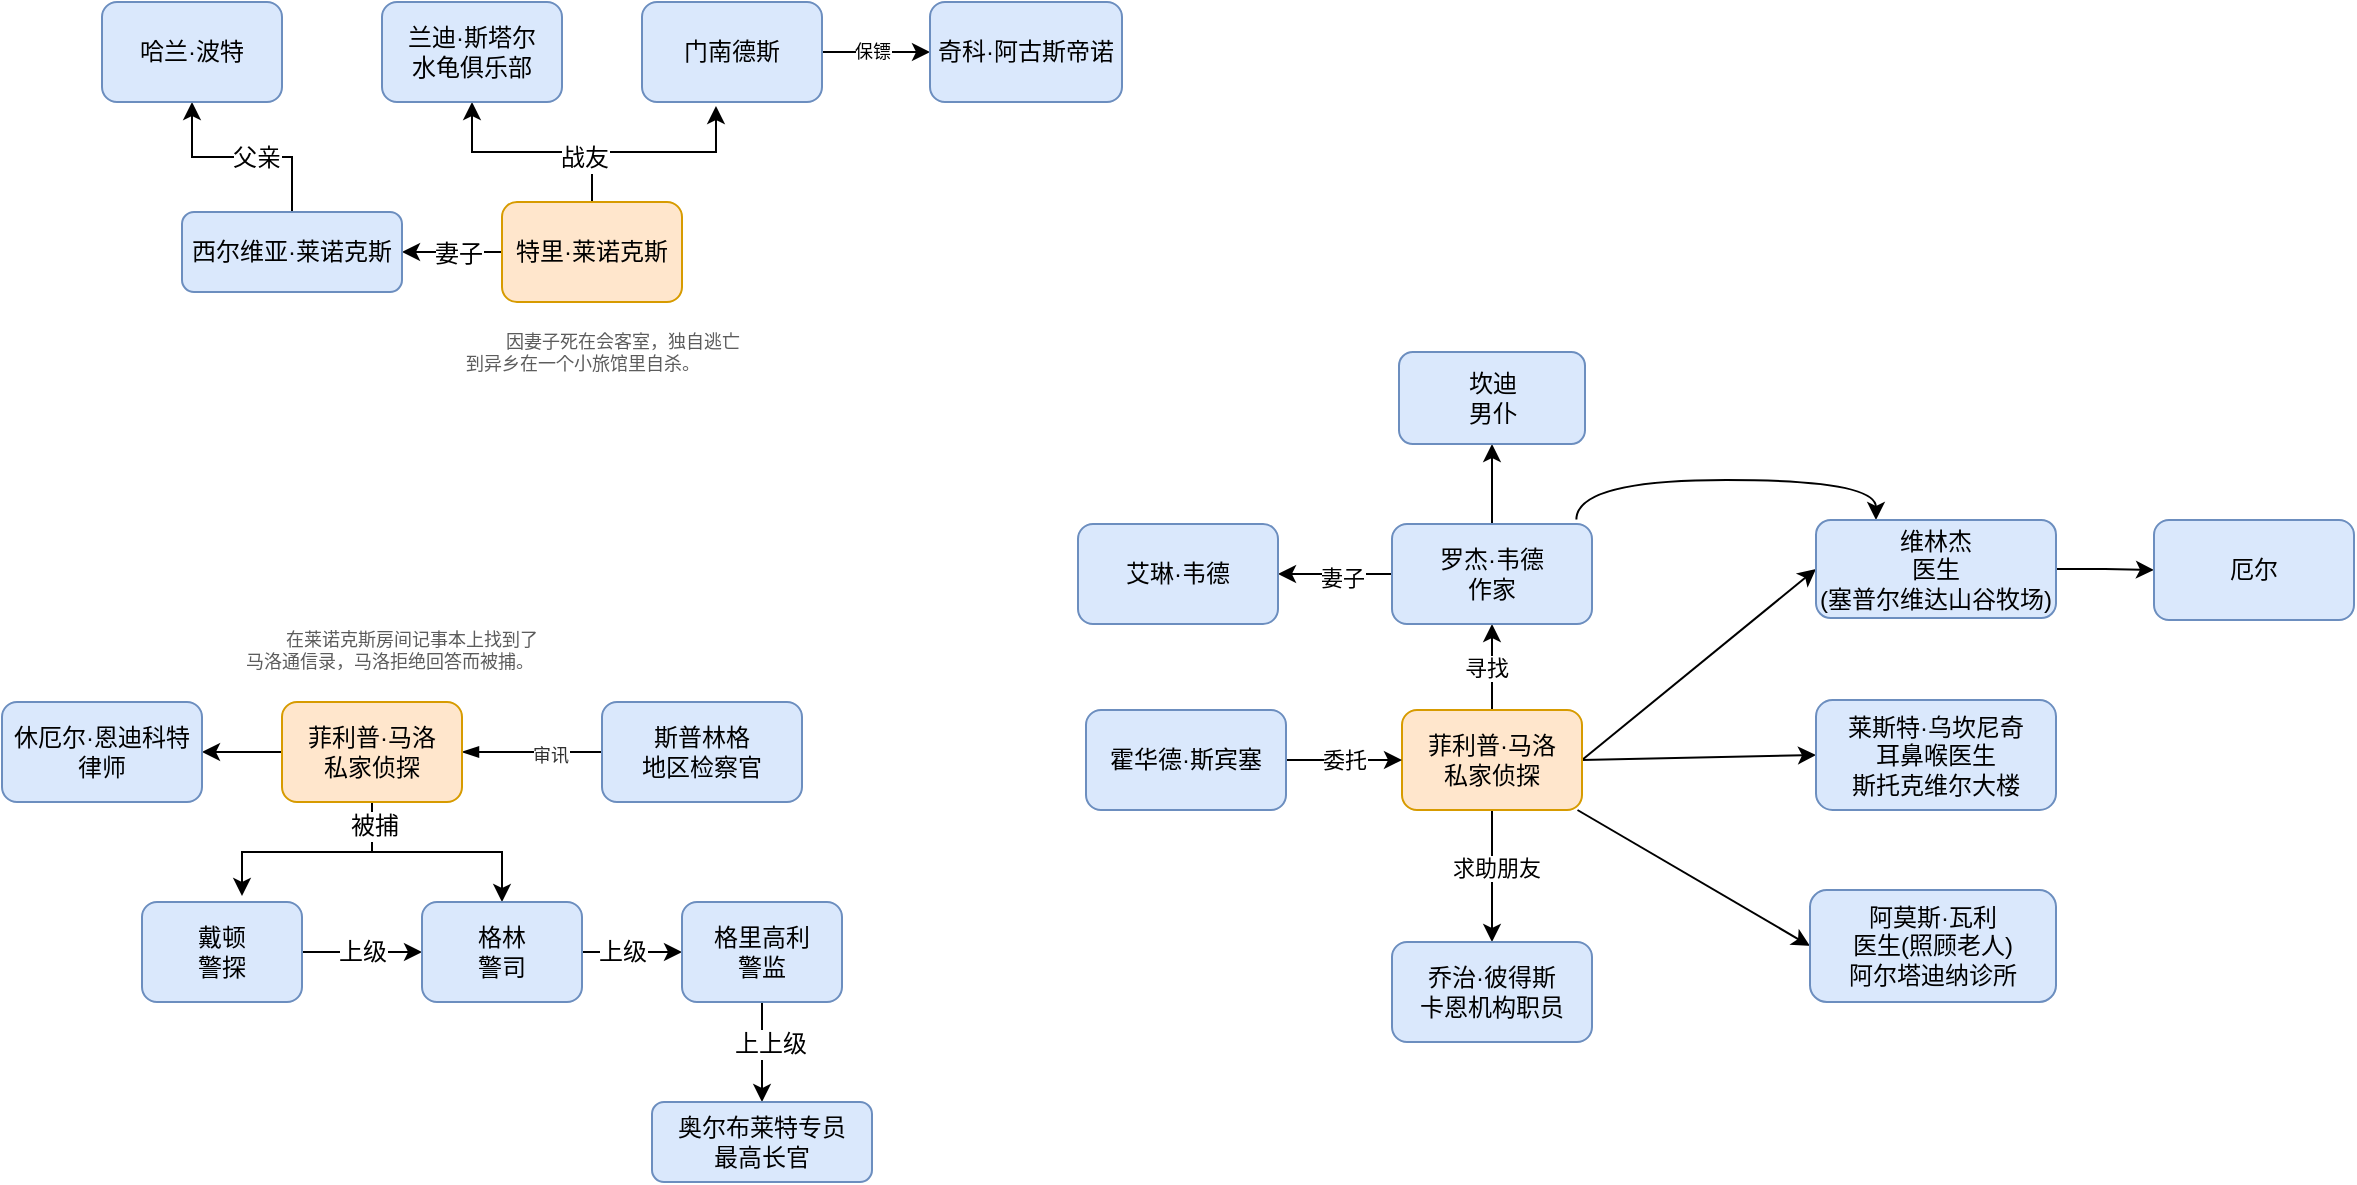 <mxfile version="16.5.6" type="github">
  <diagram id="CegL4EQW-R6RfhR35Qjw" name="Page-1">
    <mxGraphModel dx="1521" dy="383" grid="0" gridSize="10" guides="1" tooltips="1" connect="1" arrows="1" fold="1" page="1" pageScale="1" pageWidth="827" pageHeight="1169" math="0" shadow="0">
      <root>
        <mxCell id="0" />
        <mxCell id="1" parent="0" />
        <mxCell id="zXV2b-s4_KGpaRB_lRhy-20" style="edgeStyle=orthogonalEdgeStyle;rounded=0;orthogonalLoop=1;jettySize=auto;html=1;entryX=0.625;entryY=-0.06;entryDx=0;entryDy=0;entryPerimeter=0;fontFamily=Helvetica;fontSize=12;fontColor=default;" parent="1" source="zXV2b-s4_KGpaRB_lRhy-1" target="zXV2b-s4_KGpaRB_lRhy-16" edge="1">
          <mxGeometry relative="1" as="geometry" />
        </mxCell>
        <mxCell id="zXV2b-s4_KGpaRB_lRhy-21" style="edgeStyle=orthogonalEdgeStyle;rounded=0;orthogonalLoop=1;jettySize=auto;html=1;entryX=0.5;entryY=0;entryDx=0;entryDy=0;fontFamily=Helvetica;fontSize=12;fontColor=default;" parent="1" source="zXV2b-s4_KGpaRB_lRhy-1" target="zXV2b-s4_KGpaRB_lRhy-18" edge="1">
          <mxGeometry relative="1" as="geometry" />
        </mxCell>
        <mxCell id="zXV2b-s4_KGpaRB_lRhy-22" value="被捕" style="edgeLabel;html=1;align=center;verticalAlign=middle;resizable=0;points=[];fontSize=12;fontFamily=Helvetica;fontColor=default;" parent="zXV2b-s4_KGpaRB_lRhy-21" vertex="1" connectable="0">
          <mxGeometry x="-0.788" y="1" relative="1" as="geometry">
            <mxPoint as="offset" />
          </mxGeometry>
        </mxCell>
        <mxCell id="zXV2b-s4_KGpaRB_lRhy-33" value="" style="edgeStyle=orthogonalEdgeStyle;rounded=0;orthogonalLoop=1;jettySize=auto;html=1;fontFamily=Helvetica;fontSize=9;fontColor=#5C5C5C;" parent="1" source="zXV2b-s4_KGpaRB_lRhy-1" target="zXV2b-s4_KGpaRB_lRhy-32" edge="1">
          <mxGeometry relative="1" as="geometry" />
        </mxCell>
        <mxCell id="zXV2b-s4_KGpaRB_lRhy-35" style="edgeStyle=orthogonalEdgeStyle;rounded=0;orthogonalLoop=1;jettySize=auto;html=1;entryX=0;entryY=0.5;entryDx=0;entryDy=0;fontFamily=Helvetica;fontSize=9;fontColor=#5C5C5C;startArrow=blockThin;startFill=1;endArrow=none;endFill=0;" parent="1" source="zXV2b-s4_KGpaRB_lRhy-1" target="zXV2b-s4_KGpaRB_lRhy-34" edge="1">
          <mxGeometry relative="1" as="geometry" />
        </mxCell>
        <mxCell id="zXV2b-s4_KGpaRB_lRhy-36" value="审讯" style="edgeLabel;html=1;align=center;verticalAlign=middle;resizable=0;points=[];fontSize=9;fontFamily=Helvetica;fontColor=#303030;" parent="zXV2b-s4_KGpaRB_lRhy-35" vertex="1" connectable="0">
          <mxGeometry x="0.246" y="-2" relative="1" as="geometry">
            <mxPoint as="offset" />
          </mxGeometry>
        </mxCell>
        <mxCell id="zXV2b-s4_KGpaRB_lRhy-1" value="菲利普·马洛&lt;br&gt;私家侦探" style="rounded=1;whiteSpace=wrap;html=1;fillColor=#ffe6cc;strokeColor=#d79b00;sketch=0;" parent="1" vertex="1">
          <mxGeometry x="90" y="480" width="90" height="50" as="geometry" />
        </mxCell>
        <mxCell id="zXV2b-s4_KGpaRB_lRhy-5" value="" style="edgeStyle=orthogonalEdgeStyle;rounded=0;orthogonalLoop=1;jettySize=auto;html=1;fontFamily=Helvetica;fontSize=12;fontColor=default;" parent="1" source="zXV2b-s4_KGpaRB_lRhy-2" target="zXV2b-s4_KGpaRB_lRhy-3" edge="1">
          <mxGeometry relative="1" as="geometry" />
        </mxCell>
        <mxCell id="zXV2b-s4_KGpaRB_lRhy-6" value="妻子" style="edgeLabel;html=1;align=center;verticalAlign=middle;resizable=0;points=[];fontSize=12;fontFamily=Helvetica;fontColor=default;" parent="zXV2b-s4_KGpaRB_lRhy-5" vertex="1" connectable="0">
          <mxGeometry x="-0.2" y="1" relative="1" as="geometry">
            <mxPoint x="-2" as="offset" />
          </mxGeometry>
        </mxCell>
        <mxCell id="zXV2b-s4_KGpaRB_lRhy-11" style="edgeStyle=orthogonalEdgeStyle;rounded=0;orthogonalLoop=1;jettySize=auto;html=1;entryX=0.5;entryY=1;entryDx=0;entryDy=0;fontFamily=Helvetica;fontSize=12;fontColor=default;" parent="1" source="zXV2b-s4_KGpaRB_lRhy-2" target="zXV2b-s4_KGpaRB_lRhy-10" edge="1">
          <mxGeometry relative="1" as="geometry" />
        </mxCell>
        <mxCell id="zXV2b-s4_KGpaRB_lRhy-12" style="edgeStyle=orthogonalEdgeStyle;rounded=0;orthogonalLoop=1;jettySize=auto;html=1;entryX=0.411;entryY=1.04;entryDx=0;entryDy=0;entryPerimeter=0;fontFamily=Helvetica;fontSize=12;fontColor=default;" parent="1" source="zXV2b-s4_KGpaRB_lRhy-2" target="zXV2b-s4_KGpaRB_lRhy-9" edge="1">
          <mxGeometry relative="1" as="geometry" />
        </mxCell>
        <mxCell id="zXV2b-s4_KGpaRB_lRhy-13" value="战友" style="edgeLabel;html=1;align=center;verticalAlign=middle;resizable=0;points=[];fontSize=12;fontFamily=Helvetica;fontColor=default;" parent="zXV2b-s4_KGpaRB_lRhy-12" vertex="1" connectable="0">
          <mxGeometry x="-0.6" y="4" relative="1" as="geometry">
            <mxPoint as="offset" />
          </mxGeometry>
        </mxCell>
        <mxCell id="zXV2b-s4_KGpaRB_lRhy-2" value="特里·莱诺克斯" style="rounded=1;whiteSpace=wrap;html=1;fillColor=#ffe6cc;strokeColor=#d79b00;sketch=0;" parent="1" vertex="1">
          <mxGeometry x="200" y="230" width="90" height="50" as="geometry" />
        </mxCell>
        <mxCell id="zXV2b-s4_KGpaRB_lRhy-7" value="" style="edgeStyle=orthogonalEdgeStyle;rounded=0;orthogonalLoop=1;jettySize=auto;html=1;fontFamily=Helvetica;fontSize=12;fontColor=default;" parent="1" source="zXV2b-s4_KGpaRB_lRhy-3" target="zXV2b-s4_KGpaRB_lRhy-4" edge="1">
          <mxGeometry relative="1" as="geometry" />
        </mxCell>
        <mxCell id="zXV2b-s4_KGpaRB_lRhy-8" value="父亲" style="edgeLabel;html=1;align=center;verticalAlign=middle;resizable=0;points=[];fontSize=12;fontFamily=Helvetica;fontColor=default;" parent="zXV2b-s4_KGpaRB_lRhy-7" vertex="1" connectable="0">
          <mxGeometry x="-0.3" y="1" relative="1" as="geometry">
            <mxPoint x="-9" y="-1" as="offset" />
          </mxGeometry>
        </mxCell>
        <mxCell id="zXV2b-s4_KGpaRB_lRhy-3" value="西尔维亚·莱诺克斯" style="rounded=1;whiteSpace=wrap;html=1;fillColor=#dae8fc;strokeColor=#6c8ebf;sketch=0;" parent="1" vertex="1">
          <mxGeometry x="40" y="235" width="110" height="40" as="geometry" />
        </mxCell>
        <mxCell id="zXV2b-s4_KGpaRB_lRhy-4" value="哈兰·波特" style="rounded=1;whiteSpace=wrap;html=1;fillColor=#dae8fc;strokeColor=#6c8ebf;sketch=0;" parent="1" vertex="1">
          <mxGeometry y="130" width="90" height="50" as="geometry" />
        </mxCell>
        <mxCell id="zXV2b-s4_KGpaRB_lRhy-39" value="" style="edgeStyle=orthogonalEdgeStyle;rounded=0;orthogonalLoop=1;jettySize=auto;html=1;fontFamily=Helvetica;fontSize=9;fontColor=#5C5C5C;startArrow=none;startFill=0;endArrow=classic;endFill=1;" parent="1" source="zXV2b-s4_KGpaRB_lRhy-9" target="zXV2b-s4_KGpaRB_lRhy-38" edge="1">
          <mxGeometry relative="1" as="geometry" />
        </mxCell>
        <mxCell id="zXV2b-s4_KGpaRB_lRhy-40" value="保镖" style="edgeLabel;html=1;align=center;verticalAlign=middle;resizable=0;points=[];fontSize=9;fontFamily=Helvetica;fontColor=#000000;" parent="zXV2b-s4_KGpaRB_lRhy-39" vertex="1" connectable="0">
          <mxGeometry x="-0.148" y="3" relative="1" as="geometry">
            <mxPoint x="2" y="3" as="offset" />
          </mxGeometry>
        </mxCell>
        <mxCell id="zXV2b-s4_KGpaRB_lRhy-9" value="门南德斯" style="rounded=1;whiteSpace=wrap;html=1;fillColor=#dae8fc;strokeColor=#6c8ebf;sketch=0;" parent="1" vertex="1">
          <mxGeometry x="270" y="130" width="90" height="50" as="geometry" />
        </mxCell>
        <mxCell id="zXV2b-s4_KGpaRB_lRhy-10" value="兰迪·斯塔尔&lt;br&gt;水龟俱乐部" style="rounded=1;whiteSpace=wrap;html=1;fillColor=#dae8fc;strokeColor=#6c8ebf;sketch=0;" parent="1" vertex="1">
          <mxGeometry x="140" y="130" width="90" height="50" as="geometry" />
        </mxCell>
        <mxCell id="zXV2b-s4_KGpaRB_lRhy-14" value="&amp;nbsp; &amp;nbsp; &amp;nbsp; &amp;nbsp; 因妻子死在会客室，独自逃亡到异乡在一个小旅馆里自杀。" style="text;html=1;strokeColor=none;fillColor=none;align=left;verticalAlign=middle;whiteSpace=wrap;rounded=0;sketch=0;fontFamily=Helvetica;fontSize=9;fontColor=#5C5C5C;" parent="1" vertex="1">
          <mxGeometry x="180" y="280" width="140" height="50" as="geometry" />
        </mxCell>
        <mxCell id="zXV2b-s4_KGpaRB_lRhy-23" value="" style="edgeStyle=orthogonalEdgeStyle;rounded=0;orthogonalLoop=1;jettySize=auto;html=1;fontFamily=Helvetica;fontSize=12;fontColor=default;" parent="1" source="zXV2b-s4_KGpaRB_lRhy-16" target="zXV2b-s4_KGpaRB_lRhy-18" edge="1">
          <mxGeometry relative="1" as="geometry" />
        </mxCell>
        <mxCell id="zXV2b-s4_KGpaRB_lRhy-25" value="上级" style="edgeLabel;html=1;align=center;verticalAlign=middle;resizable=0;points=[];fontSize=12;fontFamily=Helvetica;fontColor=default;" parent="zXV2b-s4_KGpaRB_lRhy-23" vertex="1" connectable="0">
          <mxGeometry x="-0.3" y="-2" relative="1" as="geometry">
            <mxPoint x="9" y="-2" as="offset" />
          </mxGeometry>
        </mxCell>
        <mxCell id="zXV2b-s4_KGpaRB_lRhy-16" value="戴顿&lt;br&gt;警探" style="rounded=1;whiteSpace=wrap;html=1;fillColor=#dae8fc;strokeColor=#6c8ebf;sketch=0;" parent="1" vertex="1">
          <mxGeometry x="20" y="580" width="80" height="50" as="geometry" />
        </mxCell>
        <mxCell id="zXV2b-s4_KGpaRB_lRhy-24" value="" style="edgeStyle=orthogonalEdgeStyle;rounded=0;orthogonalLoop=1;jettySize=auto;html=1;fontFamily=Helvetica;fontSize=12;fontColor=default;" parent="1" source="zXV2b-s4_KGpaRB_lRhy-18" target="zXV2b-s4_KGpaRB_lRhy-19" edge="1">
          <mxGeometry relative="1" as="geometry" />
        </mxCell>
        <mxCell id="zXV2b-s4_KGpaRB_lRhy-26" value="上级" style="edgeLabel;html=1;align=center;verticalAlign=middle;resizable=0;points=[];fontSize=12;fontFamily=Helvetica;fontColor=default;" parent="zXV2b-s4_KGpaRB_lRhy-24" vertex="1" connectable="0">
          <mxGeometry x="0.28" y="-2" relative="1" as="geometry">
            <mxPoint x="-12" y="-2" as="offset" />
          </mxGeometry>
        </mxCell>
        <mxCell id="zXV2b-s4_KGpaRB_lRhy-18" value="格林&lt;br&gt;警司" style="rounded=1;whiteSpace=wrap;html=1;fillColor=#dae8fc;strokeColor=#6c8ebf;sketch=0;" parent="1" vertex="1">
          <mxGeometry x="160" y="580" width="80" height="50" as="geometry" />
        </mxCell>
        <mxCell id="zXV2b-s4_KGpaRB_lRhy-30" style="edgeStyle=orthogonalEdgeStyle;rounded=0;orthogonalLoop=1;jettySize=auto;html=1;entryX=0.5;entryY=0;entryDx=0;entryDy=0;fontFamily=Helvetica;fontSize=12;fontColor=default;" parent="1" source="zXV2b-s4_KGpaRB_lRhy-19" target="zXV2b-s4_KGpaRB_lRhy-29" edge="1">
          <mxGeometry relative="1" as="geometry" />
        </mxCell>
        <mxCell id="zXV2b-s4_KGpaRB_lRhy-31" value="上上级" style="edgeLabel;html=1;align=center;verticalAlign=middle;resizable=0;points=[];fontSize=12;fontFamily=Helvetica;fontColor=default;" parent="zXV2b-s4_KGpaRB_lRhy-30" vertex="1" connectable="0">
          <mxGeometry x="-0.16" y="4" relative="1" as="geometry">
            <mxPoint as="offset" />
          </mxGeometry>
        </mxCell>
        <mxCell id="zXV2b-s4_KGpaRB_lRhy-19" value="格里高利&lt;br&gt;警监" style="rounded=1;whiteSpace=wrap;html=1;fillColor=#dae8fc;strokeColor=#6c8ebf;sketch=0;" parent="1" vertex="1">
          <mxGeometry x="290" y="580" width="80" height="50" as="geometry" />
        </mxCell>
        <mxCell id="zXV2b-s4_KGpaRB_lRhy-29" value="奥尔布莱特专员&lt;br&gt;最高长官" style="rounded=1;whiteSpace=wrap;html=1;fillColor=#dae8fc;strokeColor=#6c8ebf;sketch=0;" parent="1" vertex="1">
          <mxGeometry x="275" y="680" width="110" height="40" as="geometry" />
        </mxCell>
        <mxCell id="zXV2b-s4_KGpaRB_lRhy-32" value="休厄尔·恩迪科特&lt;br&gt;律师" style="rounded=1;whiteSpace=wrap;html=1;fillColor=#dae8fc;strokeColor=#6c8ebf;sketch=0;" parent="1" vertex="1">
          <mxGeometry x="-50" y="480" width="100" height="50" as="geometry" />
        </mxCell>
        <mxCell id="zXV2b-s4_KGpaRB_lRhy-34" value="斯普林格&lt;br&gt;地区检察官" style="rounded=1;whiteSpace=wrap;html=1;fillColor=#dae8fc;strokeColor=#6c8ebf;sketch=0;" parent="1" vertex="1">
          <mxGeometry x="250" y="480" width="100" height="50" as="geometry" />
        </mxCell>
        <mxCell id="zXV2b-s4_KGpaRB_lRhy-37" value="&amp;nbsp; &amp;nbsp; &amp;nbsp; &amp;nbsp; 在莱诺克斯房间记事本上找到了马洛通信录，马洛拒绝回答而被捕。" style="text;html=1;strokeColor=none;fillColor=none;align=left;verticalAlign=middle;whiteSpace=wrap;rounded=0;sketch=0;fontFamily=Helvetica;fontSize=9;fontColor=#5C5C5C;" parent="1" vertex="1">
          <mxGeometry x="70" y="424" width="150" height="60" as="geometry" />
        </mxCell>
        <mxCell id="zXV2b-s4_KGpaRB_lRhy-38" value="奇科·阿古斯帝诺" style="rounded=1;whiteSpace=wrap;html=1;fillColor=#dae8fc;strokeColor=#6c8ebf;sketch=0;" parent="1" vertex="1">
          <mxGeometry x="414" y="130" width="96" height="50" as="geometry" />
        </mxCell>
        <mxCell id="QYJHlzez14kCFpoKhCuW-12" value="" style="edgeStyle=orthogonalEdgeStyle;rounded=0;orthogonalLoop=1;jettySize=auto;html=1;" parent="1" source="QYJHlzez14kCFpoKhCuW-1" target="QYJHlzez14kCFpoKhCuW-11" edge="1">
          <mxGeometry relative="1" as="geometry" />
        </mxCell>
        <mxCell id="QYJHlzez14kCFpoKhCuW-15" value="求助朋友" style="edgeLabel;html=1;align=center;verticalAlign=middle;resizable=0;points=[];" parent="QYJHlzez14kCFpoKhCuW-12" vertex="1" connectable="0">
          <mxGeometry x="-0.273" y="4" relative="1" as="geometry">
            <mxPoint x="-2" y="5" as="offset" />
          </mxGeometry>
        </mxCell>
        <mxCell id="QYJHlzez14kCFpoKhCuW-14" value="" style="edgeStyle=orthogonalEdgeStyle;rounded=0;orthogonalLoop=1;jettySize=auto;html=1;" parent="1" source="QYJHlzez14kCFpoKhCuW-1" target="QYJHlzez14kCFpoKhCuW-5" edge="1">
          <mxGeometry relative="1" as="geometry" />
        </mxCell>
        <mxCell id="QYJHlzez14kCFpoKhCuW-16" value="寻找" style="edgeLabel;html=1;align=center;verticalAlign=middle;resizable=0;points=[];" parent="QYJHlzez14kCFpoKhCuW-14" vertex="1" connectable="0">
          <mxGeometry x="-0.118" y="3" relative="1" as="geometry">
            <mxPoint y="-2" as="offset" />
          </mxGeometry>
        </mxCell>
        <mxCell id="QYJHlzez14kCFpoKhCuW-22" style="rounded=0;orthogonalLoop=1;jettySize=auto;html=1;entryX=0;entryY=0.5;entryDx=0;entryDy=0;exitX=1;exitY=0.5;exitDx=0;exitDy=0;" parent="1" source="QYJHlzez14kCFpoKhCuW-1" target="QYJHlzez14kCFpoKhCuW-17" edge="1">
          <mxGeometry relative="1" as="geometry">
            <mxPoint x="741" y="509" as="sourcePoint" />
          </mxGeometry>
        </mxCell>
        <mxCell id="QYJHlzez14kCFpoKhCuW-23" style="edgeStyle=none;rounded=0;orthogonalLoop=1;jettySize=auto;html=1;entryX=0;entryY=0.5;entryDx=0;entryDy=0;" parent="1" source="QYJHlzez14kCFpoKhCuW-1" target="QYJHlzez14kCFpoKhCuW-18" edge="1">
          <mxGeometry relative="1" as="geometry" />
        </mxCell>
        <mxCell id="QYJHlzez14kCFpoKhCuW-24" style="edgeStyle=none;rounded=0;orthogonalLoop=1;jettySize=auto;html=1;entryX=0;entryY=0.5;entryDx=0;entryDy=0;exitX=1;exitY=0.5;exitDx=0;exitDy=0;" parent="1" source="QYJHlzez14kCFpoKhCuW-1" target="QYJHlzez14kCFpoKhCuW-19" edge="1">
          <mxGeometry relative="1" as="geometry" />
        </mxCell>
        <mxCell id="QYJHlzez14kCFpoKhCuW-1" value="菲利普·马洛&lt;br&gt;私家侦探" style="rounded=1;whiteSpace=wrap;html=1;fillColor=#ffe6cc;strokeColor=#d79b00;sketch=0;" parent="1" vertex="1">
          <mxGeometry x="650" y="484" width="90" height="50" as="geometry" />
        </mxCell>
        <mxCell id="QYJHlzez14kCFpoKhCuW-3" value="" style="edgeStyle=orthogonalEdgeStyle;rounded=0;orthogonalLoop=1;jettySize=auto;html=1;" parent="1" source="QYJHlzez14kCFpoKhCuW-2" target="QYJHlzez14kCFpoKhCuW-1" edge="1">
          <mxGeometry relative="1" as="geometry" />
        </mxCell>
        <mxCell id="QYJHlzez14kCFpoKhCuW-4" value="委托" style="edgeLabel;html=1;align=center;verticalAlign=middle;resizable=0;points=[];" parent="QYJHlzez14kCFpoKhCuW-3" vertex="1" connectable="0">
          <mxGeometry x="-0.018" relative="1" as="geometry">
            <mxPoint as="offset" />
          </mxGeometry>
        </mxCell>
        <mxCell id="QYJHlzez14kCFpoKhCuW-2" value="霍华德·斯宾塞" style="rounded=1;whiteSpace=wrap;html=1;fillColor=#dae8fc;strokeColor=#6c8ebf;sketch=0;" parent="1" vertex="1">
          <mxGeometry x="492" y="484" width="100" height="50" as="geometry" />
        </mxCell>
        <mxCell id="QYJHlzez14kCFpoKhCuW-9" value="" style="edgeStyle=orthogonalEdgeStyle;rounded=0;orthogonalLoop=1;jettySize=auto;html=1;" parent="1" source="QYJHlzez14kCFpoKhCuW-5" target="QYJHlzez14kCFpoKhCuW-8" edge="1">
          <mxGeometry relative="1" as="geometry" />
        </mxCell>
        <mxCell id="QYJHlzez14kCFpoKhCuW-10" value="妻子" style="edgeLabel;html=1;align=center;verticalAlign=middle;resizable=0;points=[];" parent="QYJHlzez14kCFpoKhCuW-9" vertex="1" connectable="0">
          <mxGeometry x="0.175" y="-1" relative="1" as="geometry">
            <mxPoint x="8" y="3" as="offset" />
          </mxGeometry>
        </mxCell>
        <mxCell id="JaJFs_54jTHyrrYmdzmP-2" value="" style="edgeStyle=orthogonalEdgeStyle;rounded=0;orthogonalLoop=1;jettySize=auto;html=1;" edge="1" parent="1" source="QYJHlzez14kCFpoKhCuW-5" target="JaJFs_54jTHyrrYmdzmP-1">
          <mxGeometry relative="1" as="geometry" />
        </mxCell>
        <mxCell id="JaJFs_54jTHyrrYmdzmP-3" value="" style="edgeStyle=orthogonalEdgeStyle;rounded=0;orthogonalLoop=1;jettySize=auto;html=1;exitX=0.922;exitY=-0.044;exitDx=0;exitDy=0;exitPerimeter=0;curved=1;entryX=0.25;entryY=0;entryDx=0;entryDy=0;" edge="1" parent="1" source="QYJHlzez14kCFpoKhCuW-5" target="QYJHlzez14kCFpoKhCuW-17">
          <mxGeometry relative="1" as="geometry">
            <Array as="points">
              <mxPoint x="737" y="369" />
              <mxPoint x="887" y="369" />
            </Array>
          </mxGeometry>
        </mxCell>
        <mxCell id="QYJHlzez14kCFpoKhCuW-5" value="罗杰·韦德&lt;br&gt;作家" style="rounded=1;whiteSpace=wrap;html=1;fillColor=#dae8fc;strokeColor=#6c8ebf;sketch=0;" parent="1" vertex="1">
          <mxGeometry x="645" y="391" width="100" height="50" as="geometry" />
        </mxCell>
        <mxCell id="QYJHlzez14kCFpoKhCuW-8" value="艾琳·韦德" style="rounded=1;whiteSpace=wrap;html=1;fillColor=#dae8fc;strokeColor=#6c8ebf;sketch=0;" parent="1" vertex="1">
          <mxGeometry x="488" y="391" width="100" height="50" as="geometry" />
        </mxCell>
        <mxCell id="QYJHlzez14kCFpoKhCuW-11" value="乔治·彼得斯&lt;br&gt;卡恩机构职员" style="rounded=1;whiteSpace=wrap;html=1;fillColor=#dae8fc;strokeColor=#6c8ebf;sketch=0;" parent="1" vertex="1">
          <mxGeometry x="645" y="600" width="100" height="50" as="geometry" />
        </mxCell>
        <mxCell id="QYJHlzez14kCFpoKhCuW-21" value="" style="edgeStyle=orthogonalEdgeStyle;rounded=0;orthogonalLoop=1;jettySize=auto;html=1;" parent="1" source="QYJHlzez14kCFpoKhCuW-17" target="QYJHlzez14kCFpoKhCuW-20" edge="1">
          <mxGeometry relative="1" as="geometry" />
        </mxCell>
        <mxCell id="QYJHlzez14kCFpoKhCuW-17" value="维林杰&lt;br&gt;医生&lt;br&gt;(塞普尔维达山谷牧场)" style="rounded=1;whiteSpace=wrap;html=1;fillColor=#dae8fc;strokeColor=#6c8ebf;sketch=0;" parent="1" vertex="1">
          <mxGeometry x="857" y="389" width="120" height="49" as="geometry" />
        </mxCell>
        <mxCell id="QYJHlzez14kCFpoKhCuW-18" value="阿莫斯·瓦利&lt;br&gt;医生(照顾老人)&lt;br&gt;阿尔塔迪纳诊所" style="rounded=1;whiteSpace=wrap;html=1;fillColor=#dae8fc;strokeColor=#6c8ebf;sketch=0;" parent="1" vertex="1">
          <mxGeometry x="854" y="574" width="123" height="56" as="geometry" />
        </mxCell>
        <mxCell id="QYJHlzez14kCFpoKhCuW-19" value="莱斯特·乌坎尼奇&lt;br&gt;耳鼻喉医生&lt;br&gt;斯托克维尔大楼" style="rounded=1;whiteSpace=wrap;html=1;fillColor=#dae8fc;strokeColor=#6c8ebf;sketch=0;" parent="1" vertex="1">
          <mxGeometry x="857" y="479" width="120" height="55" as="geometry" />
        </mxCell>
        <mxCell id="QYJHlzez14kCFpoKhCuW-20" value="厄尔" style="rounded=1;whiteSpace=wrap;html=1;fillColor=#dae8fc;strokeColor=#6c8ebf;sketch=0;" parent="1" vertex="1">
          <mxGeometry x="1026" y="389" width="100" height="50" as="geometry" />
        </mxCell>
        <mxCell id="JaJFs_54jTHyrrYmdzmP-1" value="坎迪&lt;br&gt;男仆" style="whiteSpace=wrap;html=1;fillColor=#dae8fc;strokeColor=#6c8ebf;rounded=1;sketch=0;" vertex="1" parent="1">
          <mxGeometry x="648.5" y="305" width="93" height="46" as="geometry" />
        </mxCell>
      </root>
    </mxGraphModel>
  </diagram>
</mxfile>
